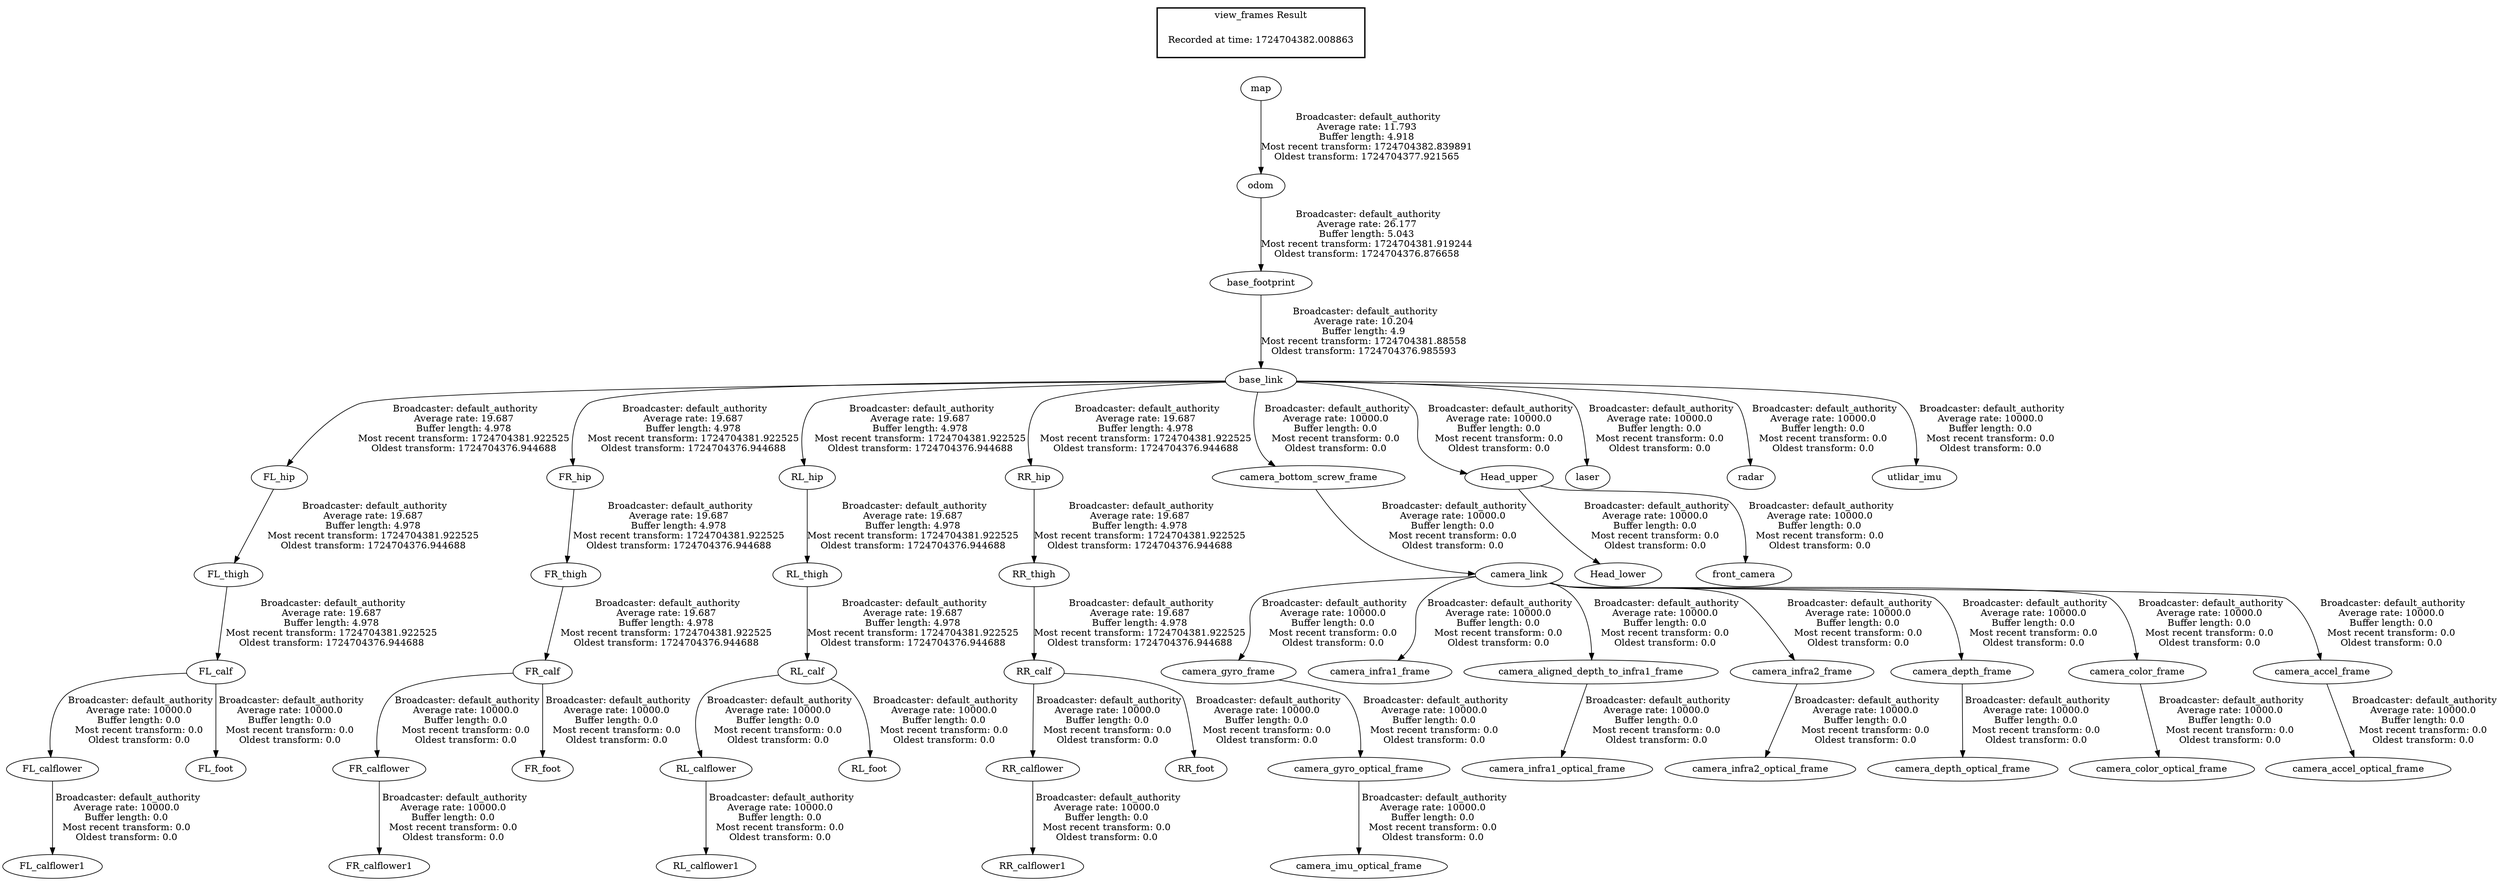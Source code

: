 digraph G {
"odom" -> "base_footprint"[label=" Broadcaster: default_authority\nAverage rate: 26.177\nBuffer length: 5.043\nMost recent transform: 1724704381.919244\nOldest transform: 1724704376.876658\n"];
"map" -> "odom"[label=" Broadcaster: default_authority\nAverage rate: 11.793\nBuffer length: 4.918\nMost recent transform: 1724704382.839891\nOldest transform: 1724704377.921565\n"];
"camera_gyro_optical_frame" -> "camera_imu_optical_frame"[label=" Broadcaster: default_authority\nAverage rate: 10000.0\nBuffer length: 0.0\nMost recent transform: 0.0\nOldest transform: 0.0\n"];
"camera_gyro_frame" -> "camera_gyro_optical_frame"[label=" Broadcaster: default_authority\nAverage rate: 10000.0\nBuffer length: 0.0\nMost recent transform: 0.0\nOldest transform: 0.0\n"];
"FL_thigh" -> "FL_calf"[label=" Broadcaster: default_authority\nAverage rate: 19.687\nBuffer length: 4.978\nMost recent transform: 1724704381.922525\nOldest transform: 1724704376.944688\n"];
"FL_hip" -> "FL_thigh"[label=" Broadcaster: default_authority\nAverage rate: 19.687\nBuffer length: 4.978\nMost recent transform: 1724704381.922525\nOldest transform: 1724704376.944688\n"];
"base_link" -> "FL_hip"[label=" Broadcaster: default_authority\nAverage rate: 19.687\nBuffer length: 4.978\nMost recent transform: 1724704381.922525\nOldest transform: 1724704376.944688\n"];
"base_footprint" -> "base_link"[label=" Broadcaster: default_authority\nAverage rate: 10.204\nBuffer length: 4.9\nMost recent transform: 1724704381.88558\nOldest transform: 1724704376.985593\n"];
"FR_thigh" -> "FR_calf"[label=" Broadcaster: default_authority\nAverage rate: 19.687\nBuffer length: 4.978\nMost recent transform: 1724704381.922525\nOldest transform: 1724704376.944688\n"];
"FR_hip" -> "FR_thigh"[label=" Broadcaster: default_authority\nAverage rate: 19.687\nBuffer length: 4.978\nMost recent transform: 1724704381.922525\nOldest transform: 1724704376.944688\n"];
"base_link" -> "FR_hip"[label=" Broadcaster: default_authority\nAverage rate: 19.687\nBuffer length: 4.978\nMost recent transform: 1724704381.922525\nOldest transform: 1724704376.944688\n"];
"RL_thigh" -> "RL_calf"[label=" Broadcaster: default_authority\nAverage rate: 19.687\nBuffer length: 4.978\nMost recent transform: 1724704381.922525\nOldest transform: 1724704376.944688\n"];
"RL_hip" -> "RL_thigh"[label=" Broadcaster: default_authority\nAverage rate: 19.687\nBuffer length: 4.978\nMost recent transform: 1724704381.922525\nOldest transform: 1724704376.944688\n"];
"base_link" -> "RL_hip"[label=" Broadcaster: default_authority\nAverage rate: 19.687\nBuffer length: 4.978\nMost recent transform: 1724704381.922525\nOldest transform: 1724704376.944688\n"];
"RR_thigh" -> "RR_calf"[label=" Broadcaster: default_authority\nAverage rate: 19.687\nBuffer length: 4.978\nMost recent transform: 1724704381.922525\nOldest transform: 1724704376.944688\n"];
"RR_hip" -> "RR_thigh"[label=" Broadcaster: default_authority\nAverage rate: 19.687\nBuffer length: 4.978\nMost recent transform: 1724704381.922525\nOldest transform: 1724704376.944688\n"];
"base_link" -> "RR_hip"[label=" Broadcaster: default_authority\nAverage rate: 19.687\nBuffer length: 4.978\nMost recent transform: 1724704381.922525\nOldest transform: 1724704376.944688\n"];
"camera_link" -> "camera_infra1_frame"[label=" Broadcaster: default_authority\nAverage rate: 10000.0\nBuffer length: 0.0\nMost recent transform: 0.0\nOldest transform: 0.0\n"];
"camera_bottom_screw_frame" -> "camera_link"[label=" Broadcaster: default_authority\nAverage rate: 10000.0\nBuffer length: 0.0\nMost recent transform: 0.0\nOldest transform: 0.0\n"];
"camera_aligned_depth_to_infra1_frame" -> "camera_infra1_optical_frame"[label=" Broadcaster: default_authority\nAverage rate: 10000.0\nBuffer length: 0.0\nMost recent transform: 0.0\nOldest transform: 0.0\n"];
"camera_link" -> "camera_aligned_depth_to_infra1_frame"[label=" Broadcaster: default_authority\nAverage rate: 10000.0\nBuffer length: 0.0\nMost recent transform: 0.0\nOldest transform: 0.0\n"];
"camera_link" -> "camera_infra2_frame"[label=" Broadcaster: default_authority\nAverage rate: 10000.0\nBuffer length: 0.0\nMost recent transform: 0.0\nOldest transform: 0.0\n"];
"camera_infra2_frame" -> "camera_infra2_optical_frame"[label=" Broadcaster: default_authority\nAverage rate: 10000.0\nBuffer length: 0.0\nMost recent transform: 0.0\nOldest transform: 0.0\n"];
"camera_link" -> "camera_depth_frame"[label=" Broadcaster: default_authority\nAverage rate: 10000.0\nBuffer length: 0.0\nMost recent transform: 0.0\nOldest transform: 0.0\n"];
"camera_depth_frame" -> "camera_depth_optical_frame"[label=" Broadcaster: default_authority\nAverage rate: 10000.0\nBuffer length: 0.0\nMost recent transform: 0.0\nOldest transform: 0.0\n"];
"camera_link" -> "camera_color_frame"[label=" Broadcaster: default_authority\nAverage rate: 10000.0\nBuffer length: 0.0\nMost recent transform: 0.0\nOldest transform: 0.0\n"];
"camera_color_frame" -> "camera_color_optical_frame"[label=" Broadcaster: default_authority\nAverage rate: 10000.0\nBuffer length: 0.0\nMost recent transform: 0.0\nOldest transform: 0.0\n"];
"camera_link" -> "camera_accel_frame"[label=" Broadcaster: default_authority\nAverage rate: 10000.0\nBuffer length: 0.0\nMost recent transform: 0.0\nOldest transform: 0.0\n"];
"camera_accel_frame" -> "camera_accel_optical_frame"[label=" Broadcaster: default_authority\nAverage rate: 10000.0\nBuffer length: 0.0\nMost recent transform: 0.0\nOldest transform: 0.0\n"];
"camera_link" -> "camera_gyro_frame"[label=" Broadcaster: default_authority\nAverage rate: 10000.0\nBuffer length: 0.0\nMost recent transform: 0.0\nOldest transform: 0.0\n"];
"FL_calflower" -> "FL_calflower1"[label=" Broadcaster: default_authority\nAverage rate: 10000.0\nBuffer length: 0.0\nMost recent transform: 0.0\nOldest transform: 0.0\n"];
"FL_calf" -> "FL_calflower"[label=" Broadcaster: default_authority\nAverage rate: 10000.0\nBuffer length: 0.0\nMost recent transform: 0.0\nOldest transform: 0.0\n"];
"FL_calf" -> "FL_foot"[label=" Broadcaster: default_authority\nAverage rate: 10000.0\nBuffer length: 0.0\nMost recent transform: 0.0\nOldest transform: 0.0\n"];
"FR_calflower" -> "FR_calflower1"[label=" Broadcaster: default_authority\nAverage rate: 10000.0\nBuffer length: 0.0\nMost recent transform: 0.0\nOldest transform: 0.0\n"];
"FR_calf" -> "FR_calflower"[label=" Broadcaster: default_authority\nAverage rate: 10000.0\nBuffer length: 0.0\nMost recent transform: 0.0\nOldest transform: 0.0\n"];
"FR_calf" -> "FR_foot"[label=" Broadcaster: default_authority\nAverage rate: 10000.0\nBuffer length: 0.0\nMost recent transform: 0.0\nOldest transform: 0.0\n"];
"Head_upper" -> "Head_lower"[label=" Broadcaster: default_authority\nAverage rate: 10000.0\nBuffer length: 0.0\nMost recent transform: 0.0\nOldest transform: 0.0\n"];
"base_link" -> "Head_upper"[label=" Broadcaster: default_authority\nAverage rate: 10000.0\nBuffer length: 0.0\nMost recent transform: 0.0\nOldest transform: 0.0\n"];
"RL_calflower" -> "RL_calflower1"[label=" Broadcaster: default_authority\nAverage rate: 10000.0\nBuffer length: 0.0\nMost recent transform: 0.0\nOldest transform: 0.0\n"];
"RL_calf" -> "RL_calflower"[label=" Broadcaster: default_authority\nAverage rate: 10000.0\nBuffer length: 0.0\nMost recent transform: 0.0\nOldest transform: 0.0\n"];
"RL_calf" -> "RL_foot"[label=" Broadcaster: default_authority\nAverage rate: 10000.0\nBuffer length: 0.0\nMost recent transform: 0.0\nOldest transform: 0.0\n"];
"RR_calflower" -> "RR_calflower1"[label=" Broadcaster: default_authority\nAverage rate: 10000.0\nBuffer length: 0.0\nMost recent transform: 0.0\nOldest transform: 0.0\n"];
"RR_calf" -> "RR_calflower"[label=" Broadcaster: default_authority\nAverage rate: 10000.0\nBuffer length: 0.0\nMost recent transform: 0.0\nOldest transform: 0.0\n"];
"RR_calf" -> "RR_foot"[label=" Broadcaster: default_authority\nAverage rate: 10000.0\nBuffer length: 0.0\nMost recent transform: 0.0\nOldest transform: 0.0\n"];
"base_link" -> "camera_bottom_screw_frame"[label=" Broadcaster: default_authority\nAverage rate: 10000.0\nBuffer length: 0.0\nMost recent transform: 0.0\nOldest transform: 0.0\n"];
"Head_upper" -> "front_camera"[label=" Broadcaster: default_authority\nAverage rate: 10000.0\nBuffer length: 0.0\nMost recent transform: 0.0\nOldest transform: 0.0\n"];
"base_link" -> "laser"[label=" Broadcaster: default_authority\nAverage rate: 10000.0\nBuffer length: 0.0\nMost recent transform: 0.0\nOldest transform: 0.0\n"];
"base_link" -> "radar"[label=" Broadcaster: default_authority\nAverage rate: 10000.0\nBuffer length: 0.0\nMost recent transform: 0.0\nOldest transform: 0.0\n"];
"base_link" -> "utlidar_imu"[label=" Broadcaster: default_authority\nAverage rate: 10000.0\nBuffer length: 0.0\nMost recent transform: 0.0\nOldest transform: 0.0\n"];
edge [style=invis];
 subgraph cluster_legend { style=bold; color=black; label ="view_frames Result";
"Recorded at time: 1724704382.008863"[ shape=plaintext ] ;
}->"map";
}